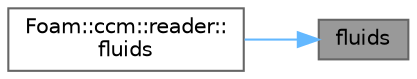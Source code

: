 digraph "fluids"
{
 // LATEX_PDF_SIZE
  bgcolor="transparent";
  edge [fontname=Helvetica,fontsize=10,labelfontname=Helvetica,labelfontsize=10];
  node [fontname=Helvetica,fontsize=10,shape=box,height=0.2,width=0.4];
  rankdir="RL";
  Node1 [id="Node000001",label="fluids",height=0.2,width=0.4,color="gray40", fillcolor="grey60", style="filled", fontcolor="black",tooltip=" "];
  Node1 -> Node2 [id="edge1_Node000001_Node000002",dir="back",color="steelblue1",style="solid",tooltip=" "];
  Node2 [id="Node000002",label="Foam::ccm::reader::\lfluids",height=0.2,width=0.4,color="grey40", fillcolor="white", style="filled",URL="$classFoam_1_1ccm_1_1reader.html#ae2b390380dfee32718b25a8c8cc831f5",tooltip=" "];
}
